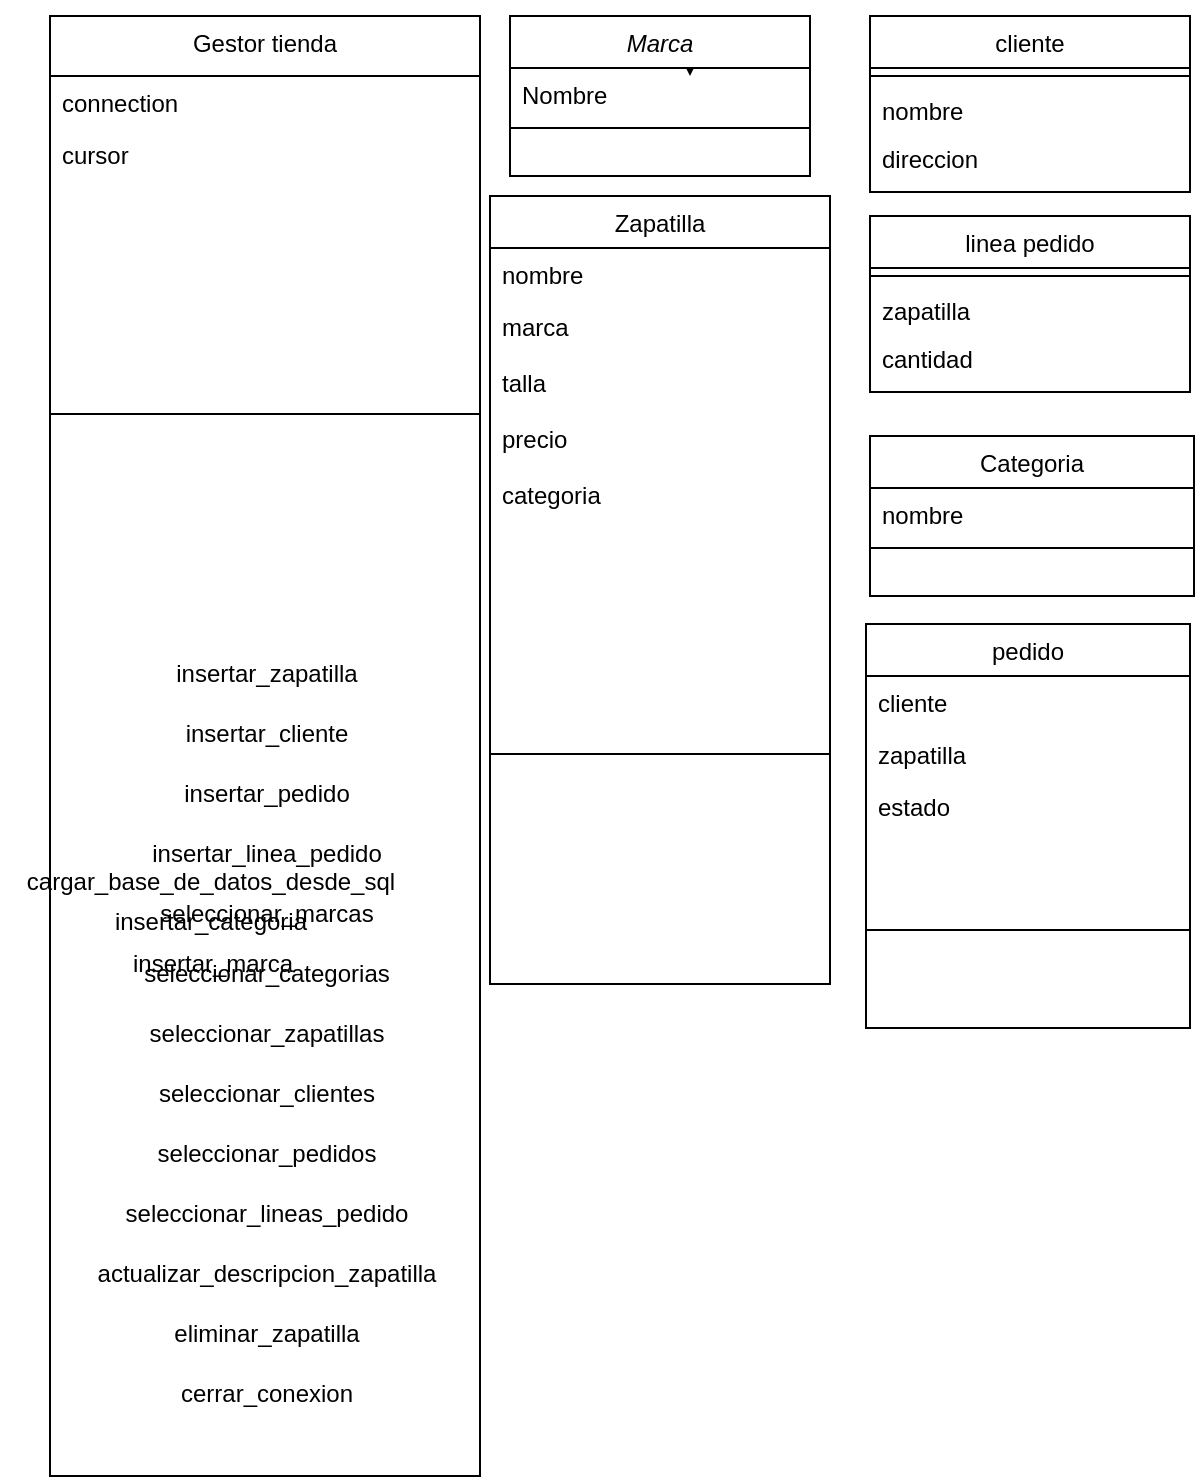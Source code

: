 <mxfile version="21.7.5" type="github">
  <diagram id="C5RBs43oDa-KdzZeNtuy" name="Page-1">
    <mxGraphModel dx="2427" dy="938" grid="1" gridSize="10" guides="1" tooltips="1" connect="1" arrows="1" fold="1" page="1" pageScale="1" pageWidth="827" pageHeight="1169" math="0" shadow="0">
      <root>
        <mxCell id="WIyWlLk6GJQsqaUBKTNV-0" />
        <mxCell id="WIyWlLk6GJQsqaUBKTNV-1" parent="WIyWlLk6GJQsqaUBKTNV-0" />
        <mxCell id="p-KVnTOftmLjwK7g68bA-46" style="edgeStyle=orthogonalEdgeStyle;rounded=0;orthogonalLoop=1;jettySize=auto;html=1;exitX=0.75;exitY=0;exitDx=0;exitDy=0;" edge="1" parent="WIyWlLk6GJQsqaUBKTNV-1" source="zkfFHV4jXpPFQw0GAbJ--0">
          <mxGeometry relative="1" as="geometry">
            <mxPoint x="210" y="140" as="targetPoint" />
          </mxGeometry>
        </mxCell>
        <mxCell id="zkfFHV4jXpPFQw0GAbJ--0" value="Marca" style="swimlane;fontStyle=2;align=center;verticalAlign=top;childLayout=stackLayout;horizontal=1;startSize=26;horizontalStack=0;resizeParent=1;resizeLast=0;collapsible=1;marginBottom=0;rounded=0;shadow=0;strokeWidth=1;" parent="WIyWlLk6GJQsqaUBKTNV-1" vertex="1">
          <mxGeometry x="120" y="110" width="150" height="80" as="geometry">
            <mxRectangle x="230" y="140" width="160" height="26" as="alternateBounds" />
          </mxGeometry>
        </mxCell>
        <mxCell id="zkfFHV4jXpPFQw0GAbJ--1" value="Nombre" style="text;align=left;verticalAlign=top;spacingLeft=4;spacingRight=4;overflow=hidden;rotatable=0;points=[[0,0.5],[1,0.5]];portConstraint=eastwest;" parent="zkfFHV4jXpPFQw0GAbJ--0" vertex="1">
          <mxGeometry y="26" width="150" height="26" as="geometry" />
        </mxCell>
        <mxCell id="zkfFHV4jXpPFQw0GAbJ--4" value="" style="line;html=1;strokeWidth=1;align=left;verticalAlign=middle;spacingTop=-1;spacingLeft=3;spacingRight=3;rotatable=0;labelPosition=right;points=[];portConstraint=eastwest;" parent="zkfFHV4jXpPFQw0GAbJ--0" vertex="1">
          <mxGeometry y="52" width="150" height="8" as="geometry" />
        </mxCell>
        <mxCell id="zkfFHV4jXpPFQw0GAbJ--6" value="Zapatilla" style="swimlane;fontStyle=0;align=center;verticalAlign=top;childLayout=stackLayout;horizontal=1;startSize=26;horizontalStack=0;resizeParent=1;resizeLast=0;collapsible=1;marginBottom=0;rounded=0;shadow=0;strokeWidth=1;" parent="WIyWlLk6GJQsqaUBKTNV-1" vertex="1">
          <mxGeometry x="110" y="200" width="170" height="394" as="geometry">
            <mxRectangle x="120" y="360" width="160" height="26" as="alternateBounds" />
          </mxGeometry>
        </mxCell>
        <mxCell id="zkfFHV4jXpPFQw0GAbJ--7" value="nombre" style="text;align=left;verticalAlign=top;spacingLeft=4;spacingRight=4;overflow=hidden;rotatable=0;points=[[0,0.5],[1,0.5]];portConstraint=eastwest;" parent="zkfFHV4jXpPFQw0GAbJ--6" vertex="1">
          <mxGeometry y="26" width="170" height="26" as="geometry" />
        </mxCell>
        <mxCell id="zkfFHV4jXpPFQw0GAbJ--8" value="marca&#xa;" style="text;align=left;verticalAlign=top;spacingLeft=4;spacingRight=4;overflow=hidden;rotatable=0;points=[[0,0.5],[1,0.5]];portConstraint=eastwest;rounded=0;shadow=0;html=0;" parent="zkfFHV4jXpPFQw0GAbJ--6" vertex="1">
          <mxGeometry y="52" width="170" height="28" as="geometry" />
        </mxCell>
        <mxCell id="p-KVnTOftmLjwK7g68bA-8" value="talla    " style="text;align=left;verticalAlign=top;spacingLeft=4;spacingRight=4;overflow=hidden;rotatable=0;points=[[0,0.5],[1,0.5]];portConstraint=eastwest;rounded=0;shadow=0;html=0;" vertex="1" parent="zkfFHV4jXpPFQw0GAbJ--6">
          <mxGeometry y="80" width="170" height="28" as="geometry" />
        </mxCell>
        <mxCell id="p-KVnTOftmLjwK7g68bA-7" value="precio" style="text;align=left;verticalAlign=top;spacingLeft=4;spacingRight=4;overflow=hidden;rotatable=0;points=[[0,0.5],[1,0.5]];portConstraint=eastwest;rounded=0;shadow=0;html=0;" vertex="1" parent="zkfFHV4jXpPFQw0GAbJ--6">
          <mxGeometry y="108" width="170" height="28" as="geometry" />
        </mxCell>
        <mxCell id="p-KVnTOftmLjwK7g68bA-6" value="categoria" style="text;align=left;verticalAlign=top;spacingLeft=4;spacingRight=4;overflow=hidden;rotatable=0;points=[[0,0.5],[1,0.5]];portConstraint=eastwest;rounded=0;shadow=0;html=0;" vertex="1" parent="zkfFHV4jXpPFQw0GAbJ--6">
          <mxGeometry y="136" width="170" height="28" as="geometry" />
        </mxCell>
        <mxCell id="zkfFHV4jXpPFQw0GAbJ--9" value="" style="line;html=1;strokeWidth=1;align=left;verticalAlign=middle;spacingTop=-1;spacingLeft=3;spacingRight=3;rotatable=0;labelPosition=right;points=[];portConstraint=eastwest;" parent="zkfFHV4jXpPFQw0GAbJ--6" vertex="1">
          <mxGeometry y="164" width="170" height="230" as="geometry" />
        </mxCell>
        <mxCell id="zkfFHV4jXpPFQw0GAbJ--13" value="cliente" style="swimlane;fontStyle=0;align=center;verticalAlign=top;childLayout=stackLayout;horizontal=1;startSize=26;horizontalStack=0;resizeParent=1;resizeLast=0;collapsible=1;marginBottom=0;rounded=0;shadow=0;strokeWidth=1;" parent="WIyWlLk6GJQsqaUBKTNV-1" vertex="1">
          <mxGeometry x="300" y="110" width="160" height="88" as="geometry">
            <mxRectangle x="340" y="380" width="170" height="26" as="alternateBounds" />
          </mxGeometry>
        </mxCell>
        <mxCell id="zkfFHV4jXpPFQw0GAbJ--15" value="" style="line;html=1;strokeWidth=1;align=left;verticalAlign=middle;spacingTop=-1;spacingLeft=3;spacingRight=3;rotatable=0;labelPosition=right;points=[];portConstraint=eastwest;" parent="zkfFHV4jXpPFQw0GAbJ--13" vertex="1">
          <mxGeometry y="26" width="160" height="8" as="geometry" />
        </mxCell>
        <mxCell id="zkfFHV4jXpPFQw0GAbJ--14" value="nombre&#xa;" style="text;align=left;verticalAlign=top;spacingLeft=4;spacingRight=4;overflow=hidden;rotatable=0;points=[[0,0.5],[1,0.5]];portConstraint=eastwest;" parent="zkfFHV4jXpPFQw0GAbJ--13" vertex="1">
          <mxGeometry y="34" width="160" height="24" as="geometry" />
        </mxCell>
        <mxCell id="p-KVnTOftmLjwK7g68bA-9" value="direccion" style="text;align=left;verticalAlign=top;spacingLeft=4;spacingRight=4;overflow=hidden;rotatable=0;points=[[0,0.5],[1,0.5]];portConstraint=eastwest;" vertex="1" parent="zkfFHV4jXpPFQw0GAbJ--13">
          <mxGeometry y="58" width="160" height="24" as="geometry" />
        </mxCell>
        <mxCell id="zkfFHV4jXpPFQw0GAbJ--17" value="pedido" style="swimlane;fontStyle=0;align=center;verticalAlign=top;childLayout=stackLayout;horizontal=1;startSize=26;horizontalStack=0;resizeParent=1;resizeLast=0;collapsible=1;marginBottom=0;rounded=0;shadow=0;strokeWidth=1;" parent="WIyWlLk6GJQsqaUBKTNV-1" vertex="1">
          <mxGeometry x="298" y="414" width="162" height="202" as="geometry">
            <mxRectangle x="550" y="140" width="160" height="26" as="alternateBounds" />
          </mxGeometry>
        </mxCell>
        <mxCell id="zkfFHV4jXpPFQw0GAbJ--18" value="cliente&#xa;" style="text;align=left;verticalAlign=top;spacingLeft=4;spacingRight=4;overflow=hidden;rotatable=0;points=[[0,0.5],[1,0.5]];portConstraint=eastwest;" parent="zkfFHV4jXpPFQw0GAbJ--17" vertex="1">
          <mxGeometry y="26" width="162" height="26" as="geometry" />
        </mxCell>
        <mxCell id="p-KVnTOftmLjwK7g68bA-14" value="zapatilla" style="text;align=left;verticalAlign=top;spacingLeft=4;spacingRight=4;overflow=hidden;rotatable=0;points=[[0,0.5],[1,0.5]];portConstraint=eastwest;" vertex="1" parent="zkfFHV4jXpPFQw0GAbJ--17">
          <mxGeometry y="52" width="162" height="26" as="geometry" />
        </mxCell>
        <mxCell id="p-KVnTOftmLjwK7g68bA-13" value="estado" style="text;align=left;verticalAlign=top;spacingLeft=4;spacingRight=4;overflow=hidden;rotatable=0;points=[[0,0.5],[1,0.5]];portConstraint=eastwest;" vertex="1" parent="zkfFHV4jXpPFQw0GAbJ--17">
          <mxGeometry y="78" width="162" height="26" as="geometry" />
        </mxCell>
        <mxCell id="zkfFHV4jXpPFQw0GAbJ--23" value="" style="line;html=1;strokeWidth=1;align=left;verticalAlign=middle;spacingTop=-1;spacingLeft=3;spacingRight=3;rotatable=0;labelPosition=right;points=[];portConstraint=eastwest;" parent="zkfFHV4jXpPFQw0GAbJ--17" vertex="1">
          <mxGeometry y="104" width="162" height="98" as="geometry" />
        </mxCell>
        <mxCell id="p-KVnTOftmLjwK7g68bA-10" value="Categoria" style="swimlane;fontStyle=0;align=center;verticalAlign=top;childLayout=stackLayout;horizontal=1;startSize=26;horizontalStack=0;resizeParent=1;resizeLast=0;collapsible=1;marginBottom=0;rounded=0;shadow=0;strokeWidth=1;" vertex="1" parent="WIyWlLk6GJQsqaUBKTNV-1">
          <mxGeometry x="300" y="320" width="162" height="80" as="geometry">
            <mxRectangle x="550" y="140" width="160" height="26" as="alternateBounds" />
          </mxGeometry>
        </mxCell>
        <mxCell id="p-KVnTOftmLjwK7g68bA-11" value="nombre" style="text;align=left;verticalAlign=top;spacingLeft=4;spacingRight=4;overflow=hidden;rotatable=0;points=[[0,0.5],[1,0.5]];portConstraint=eastwest;" vertex="1" parent="p-KVnTOftmLjwK7g68bA-10">
          <mxGeometry y="26" width="162" height="26" as="geometry" />
        </mxCell>
        <mxCell id="p-KVnTOftmLjwK7g68bA-12" value="" style="line;html=1;strokeWidth=1;align=left;verticalAlign=middle;spacingTop=-1;spacingLeft=3;spacingRight=3;rotatable=0;labelPosition=right;points=[];portConstraint=eastwest;" vertex="1" parent="p-KVnTOftmLjwK7g68bA-10">
          <mxGeometry y="52" width="162" height="8" as="geometry" />
        </mxCell>
        <mxCell id="p-KVnTOftmLjwK7g68bA-16" value="linea pedido" style="swimlane;fontStyle=0;align=center;verticalAlign=top;childLayout=stackLayout;horizontal=1;startSize=26;horizontalStack=0;resizeParent=1;resizeLast=0;collapsible=1;marginBottom=0;rounded=0;shadow=0;strokeWidth=1;" vertex="1" parent="WIyWlLk6GJQsqaUBKTNV-1">
          <mxGeometry x="300" y="210" width="160" height="88" as="geometry">
            <mxRectangle x="340" y="380" width="170" height="26" as="alternateBounds" />
          </mxGeometry>
        </mxCell>
        <mxCell id="p-KVnTOftmLjwK7g68bA-17" value="" style="line;html=1;strokeWidth=1;align=left;verticalAlign=middle;spacingTop=-1;spacingLeft=3;spacingRight=3;rotatable=0;labelPosition=right;points=[];portConstraint=eastwest;" vertex="1" parent="p-KVnTOftmLjwK7g68bA-16">
          <mxGeometry y="26" width="160" height="8" as="geometry" />
        </mxCell>
        <mxCell id="p-KVnTOftmLjwK7g68bA-18" value="zapatilla    " style="text;align=left;verticalAlign=top;spacingLeft=4;spacingRight=4;overflow=hidden;rotatable=0;points=[[0,0.5],[1,0.5]];portConstraint=eastwest;" vertex="1" parent="p-KVnTOftmLjwK7g68bA-16">
          <mxGeometry y="34" width="160" height="24" as="geometry" />
        </mxCell>
        <mxCell id="p-KVnTOftmLjwK7g68bA-19" value="cantidad" style="text;align=left;verticalAlign=top;spacingLeft=4;spacingRight=4;overflow=hidden;rotatable=0;points=[[0,0.5],[1,0.5]];portConstraint=eastwest;" vertex="1" parent="p-KVnTOftmLjwK7g68bA-16">
          <mxGeometry y="58" width="160" height="24" as="geometry" />
        </mxCell>
        <mxCell id="p-KVnTOftmLjwK7g68bA-20" value="Gestor tienda" style="swimlane;fontStyle=0;align=center;verticalAlign=top;childLayout=stackLayout;horizontal=1;startSize=30;horizontalStack=0;resizeParent=1;resizeLast=0;collapsible=1;marginBottom=0;rounded=0;shadow=0;strokeWidth=1;" vertex="1" parent="WIyWlLk6GJQsqaUBKTNV-1">
          <mxGeometry x="-110" y="110" width="215" height="730" as="geometry">
            <mxRectangle x="120" y="360" width="160" height="26" as="alternateBounds" />
          </mxGeometry>
        </mxCell>
        <mxCell id="p-KVnTOftmLjwK7g68bA-21" value="connection" style="text;align=left;verticalAlign=top;spacingLeft=4;spacingRight=4;overflow=hidden;rotatable=0;points=[[0,0.5],[1,0.5]];portConstraint=eastwest;" vertex="1" parent="p-KVnTOftmLjwK7g68bA-20">
          <mxGeometry y="30" width="215" height="26" as="geometry" />
        </mxCell>
        <mxCell id="p-KVnTOftmLjwK7g68bA-22" value="cursor" style="text;align=left;verticalAlign=top;spacingLeft=4;spacingRight=4;overflow=hidden;rotatable=0;points=[[0,0.5],[1,0.5]];portConstraint=eastwest;rounded=0;shadow=0;html=0;" vertex="1" parent="p-KVnTOftmLjwK7g68bA-20">
          <mxGeometry y="56" width="215" height="28" as="geometry" />
        </mxCell>
        <mxCell id="p-KVnTOftmLjwK7g68bA-26" value="" style="line;html=1;strokeWidth=1;align=left;verticalAlign=middle;spacingTop=-1;spacingLeft=3;spacingRight=3;rotatable=0;labelPosition=right;points=[];portConstraint=eastwest;" vertex="1" parent="p-KVnTOftmLjwK7g68bA-20">
          <mxGeometry y="84" width="215" height="230" as="geometry" />
        </mxCell>
        <mxCell id="p-KVnTOftmLjwK7g68bA-32" value="insertar_zapatilla" style="text;html=1;align=center;verticalAlign=middle;resizable=0;points=[];autosize=1;strokeColor=none;fillColor=none;" vertex="1" parent="p-KVnTOftmLjwK7g68bA-20">
          <mxGeometry y="314" width="215" height="30" as="geometry" />
        </mxCell>
        <mxCell id="p-KVnTOftmLjwK7g68bA-31" value="insertar_cliente" style="text;html=1;align=center;verticalAlign=middle;resizable=0;points=[];autosize=1;strokeColor=none;fillColor=none;" vertex="1" parent="p-KVnTOftmLjwK7g68bA-20">
          <mxGeometry y="344" width="215" height="30" as="geometry" />
        </mxCell>
        <mxCell id="p-KVnTOftmLjwK7g68bA-30" value="insertar_pedido" style="text;html=1;align=center;verticalAlign=middle;resizable=0;points=[];autosize=1;strokeColor=none;fillColor=none;" vertex="1" parent="p-KVnTOftmLjwK7g68bA-20">
          <mxGeometry y="374" width="215" height="30" as="geometry" />
        </mxCell>
        <mxCell id="p-KVnTOftmLjwK7g68bA-34" value="insertar_linea_pedido" style="text;html=1;align=center;verticalAlign=middle;resizable=0;points=[];autosize=1;strokeColor=none;fillColor=none;" vertex="1" parent="p-KVnTOftmLjwK7g68bA-20">
          <mxGeometry y="404" width="215" height="30" as="geometry" />
        </mxCell>
        <mxCell id="p-KVnTOftmLjwK7g68bA-35" value="seleccionar_marcas" style="text;html=1;align=center;verticalAlign=middle;resizable=0;points=[];autosize=1;strokeColor=none;fillColor=none;" vertex="1" parent="p-KVnTOftmLjwK7g68bA-20">
          <mxGeometry y="434" width="215" height="30" as="geometry" />
        </mxCell>
        <mxCell id="p-KVnTOftmLjwK7g68bA-36" value="seleccionar_categorias" style="text;html=1;align=center;verticalAlign=middle;resizable=0;points=[];autosize=1;strokeColor=none;fillColor=none;" vertex="1" parent="p-KVnTOftmLjwK7g68bA-20">
          <mxGeometry y="464" width="215" height="30" as="geometry" />
        </mxCell>
        <mxCell id="p-KVnTOftmLjwK7g68bA-37" value="seleccionar_zapatillas" style="text;html=1;align=center;verticalAlign=middle;resizable=0;points=[];autosize=1;strokeColor=none;fillColor=none;" vertex="1" parent="p-KVnTOftmLjwK7g68bA-20">
          <mxGeometry y="494" width="215" height="30" as="geometry" />
        </mxCell>
        <mxCell id="p-KVnTOftmLjwK7g68bA-38" value="seleccionar_clientes" style="text;html=1;align=center;verticalAlign=middle;resizable=0;points=[];autosize=1;strokeColor=none;fillColor=none;" vertex="1" parent="p-KVnTOftmLjwK7g68bA-20">
          <mxGeometry y="524" width="215" height="30" as="geometry" />
        </mxCell>
        <mxCell id="p-KVnTOftmLjwK7g68bA-39" value="seleccionar_pedidos" style="text;html=1;align=center;verticalAlign=middle;resizable=0;points=[];autosize=1;strokeColor=none;fillColor=none;" vertex="1" parent="p-KVnTOftmLjwK7g68bA-20">
          <mxGeometry y="554" width="215" height="30" as="geometry" />
        </mxCell>
        <mxCell id="p-KVnTOftmLjwK7g68bA-40" value="seleccionar_lineas_pedido" style="text;html=1;align=center;verticalAlign=middle;resizable=0;points=[];autosize=1;strokeColor=none;fillColor=none;" vertex="1" parent="p-KVnTOftmLjwK7g68bA-20">
          <mxGeometry y="584" width="215" height="30" as="geometry" />
        </mxCell>
        <mxCell id="p-KVnTOftmLjwK7g68bA-41" value="actualizar_descripcion_zapatilla" style="text;html=1;align=center;verticalAlign=middle;resizable=0;points=[];autosize=1;strokeColor=none;fillColor=none;" vertex="1" parent="p-KVnTOftmLjwK7g68bA-20">
          <mxGeometry y="614" width="215" height="30" as="geometry" />
        </mxCell>
        <mxCell id="p-KVnTOftmLjwK7g68bA-42" value="eliminar_zapatilla" style="text;html=1;align=center;verticalAlign=middle;resizable=0;points=[];autosize=1;strokeColor=none;fillColor=none;" vertex="1" parent="p-KVnTOftmLjwK7g68bA-20">
          <mxGeometry y="644" width="215" height="30" as="geometry" />
        </mxCell>
        <mxCell id="p-KVnTOftmLjwK7g68bA-43" value="cerrar_conexion" style="text;html=1;align=center;verticalAlign=middle;resizable=0;points=[];autosize=1;strokeColor=none;fillColor=none;" vertex="1" parent="p-KVnTOftmLjwK7g68bA-20">
          <mxGeometry y="674" width="215" height="30" as="geometry" />
        </mxCell>
        <mxCell id="p-KVnTOftmLjwK7g68bA-27" value="cargar_base_de_datos_desde_sql" style="text;html=1;align=center;verticalAlign=middle;resizable=0;points=[];autosize=1;strokeColor=none;fillColor=none;" vertex="1" parent="WIyWlLk6GJQsqaUBKTNV-1">
          <mxGeometry x="-135" y="528" width="210" height="30" as="geometry" />
        </mxCell>
        <mxCell id="p-KVnTOftmLjwK7g68bA-28" value="insertar_categoria" style="text;html=1;align=center;verticalAlign=middle;resizable=0;points=[];autosize=1;strokeColor=none;fillColor=none;" vertex="1" parent="WIyWlLk6GJQsqaUBKTNV-1">
          <mxGeometry x="-90" y="548" width="120" height="30" as="geometry" />
        </mxCell>
        <mxCell id="p-KVnTOftmLjwK7g68bA-29" value="insertar_marca" style="text;html=1;align=center;verticalAlign=middle;resizable=0;points=[];autosize=1;strokeColor=none;fillColor=none;" vertex="1" parent="WIyWlLk6GJQsqaUBKTNV-1">
          <mxGeometry x="-79" y="569" width="100" height="30" as="geometry" />
        </mxCell>
      </root>
    </mxGraphModel>
  </diagram>
</mxfile>
